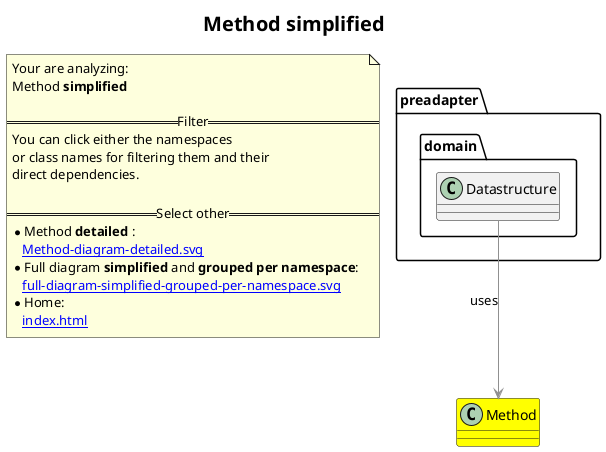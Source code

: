 @startuml
skinparam linetype ortho
title <size:20>Method **simplified** </size>
note "Your are analyzing:\nMethod **simplified** \n\n==Filter==\nYou can click either the namespaces \nor class names for filtering them and their\ndirect dependencies.\n\n==Select other==\n* Method **detailed** :\n   [[Method-diagram-detailed.svg]]\n* Full diagram **simplified** and **grouped per namespace**:\n   [[full-diagram-simplified-grouped-per-namespace.svg]]\n* Home:\n   [[index.html]]" as FloatingNote
class Method [[Method-diagram-simplified.svg]] #yellow {
}
  class preadapter.domain.Datastructure [[preadapter.domain.Datastructure-diagram-simplified.svg]]  {
  }
 ' *************************************** 
 ' *************************************** 
 ' *************************************** 
' Class relations extracted from namespace:
' 
' Class relations extracted from namespace:
' preadapter.domain
preadapter.domain.Datastructure -[#909090]-> Method  : uses 
@enduml